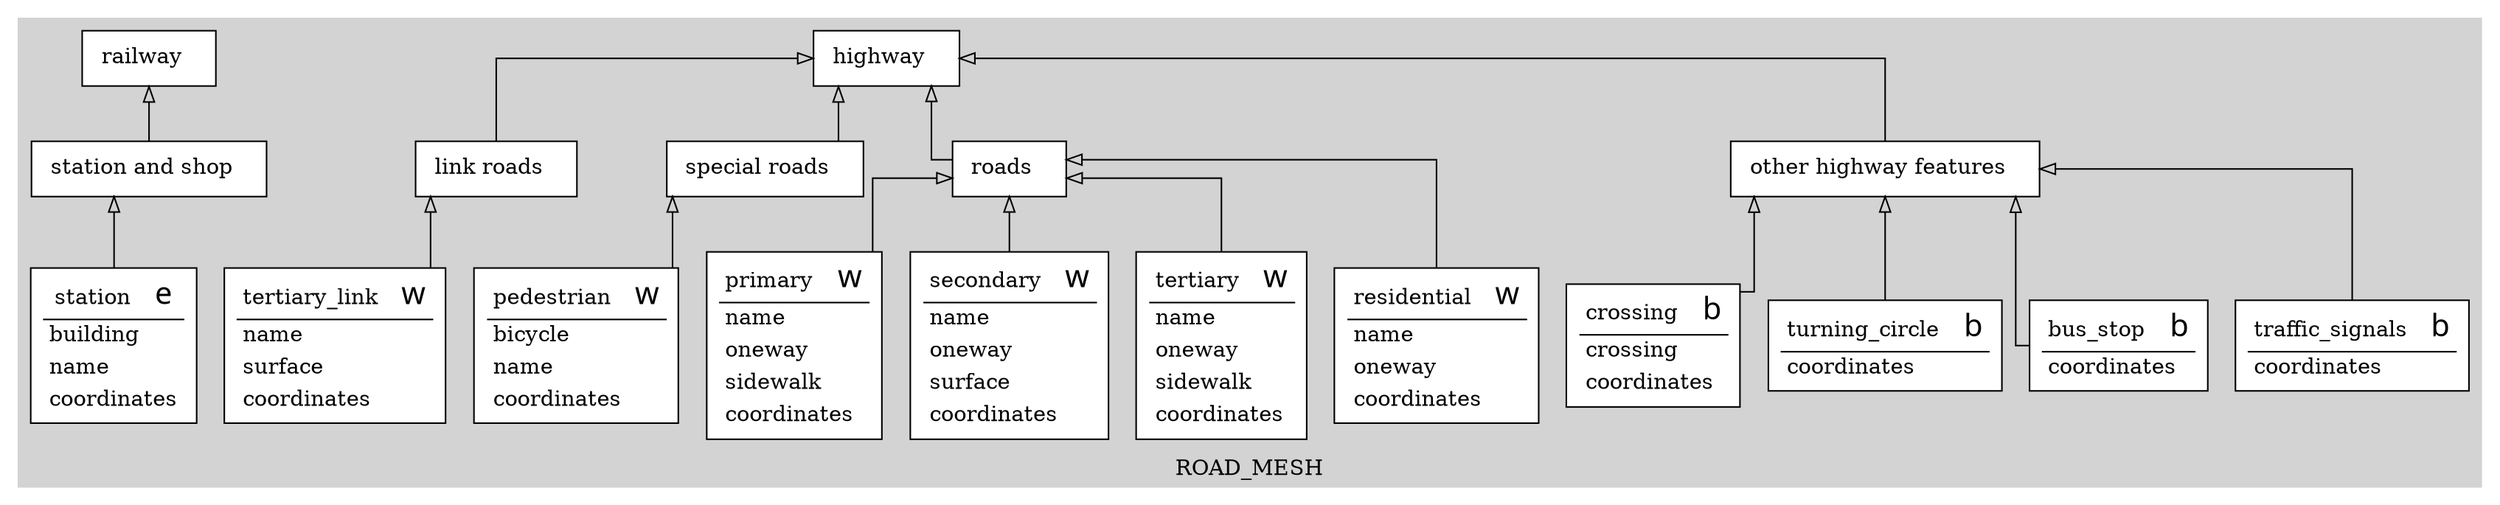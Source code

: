 digraph structs { 
	node [shape=box]
	subgraph cluster_ROAD_MESH {
		node [color=black style=filled]
		color=lightgrey style=filled
		label=ROAD_MESH
		0[style = "filled, bold" penwidth = "1" fillcolor="white" label=<
			<TABLE color="black" border="0">
			 <TR>
				<TD align="center"><font color="black">traffic_signals</font>  
				<font FACE="sigmoda" POINT-SIZE="20.0"> b</font></TD>
			</TR>
			<hr/>
			<TR>
				<TD align="left">coordinates</TD>
			 </TR>
			</TABLE>>]
		1[style = "filled, bold" penwidth = "1" fillcolor="white" label=<
			<TABLE color="black" border="0">
			 <TR>
				<TD align="center"><font color="black">highway</font>  </TD>
			</TR>
			</TABLE>>]
		2[style = "filled, bold" penwidth = "1" fillcolor="white" label=<
			<TABLE color="black" border="0">
			 <TR>
				<TD align="center"><font color="black">bus_stop</font>  
				<font FACE="sigmoda" POINT-SIZE="20.0"> b</font></TD>
			</TR>
			<hr/>
			<TR>
				<TD align="left">coordinates</TD>
			 </TR>
			</TABLE>>]
		3[style = "filled, bold" penwidth = "1" fillcolor="white" label=<
			<TABLE color="black" border="0">
			 <TR>
				<TD align="center"><font color="black">turning_circle</font>  
				<font FACE="sigmoda" POINT-SIZE="20.0"> b</font></TD>
			</TR>
			<hr/>
			<TR>
				<TD align="left">coordinates</TD>
			 </TR>
			</TABLE>>]
		4[style = "filled, bold" penwidth = "1" fillcolor="white" label=<
			<TABLE color="black" border="0">
			 <TR>
				<TD align="center"><font color="black">crossing</font>  
				<font FACE="sigmoda" POINT-SIZE="20.0"> b</font></TD>
			</TR>
			<hr/>
			<TR>
				<TD align="left">crossing</TD>
			 </TR>
			<TR>
				<TD align="left">coordinates</TD>
			 </TR>
			</TABLE>>]
		5[style = "filled, bold" penwidth = "1" fillcolor="white" label=<
			<TABLE color="black" border="0">
			 <TR>
				<TD align="center"><font color="black">residential</font>  
				<font FACE="sigmoda" POINT-SIZE="20.0"> w</font></TD>
			</TR>
			<hr/>
			<TR>
				<TD align="left">name</TD>
			 </TR>
			<TR>
				<TD align="left">oneway</TD>
			 </TR>
			<TR>
				<TD align="left">coordinates</TD>
			 </TR>
			</TABLE>>]
		6[style = "filled, bold" penwidth = "1" fillcolor="white" label=<
			<TABLE color="black" border="0">
			 <TR>
				<TD align="center"><font color="black">tertiary</font>  
				<font FACE="sigmoda" POINT-SIZE="20.0"> w</font></TD>
			</TR>
			<hr/>
			<TR>
				<TD align="left">name</TD>
			 </TR>
			<TR>
				<TD align="left">oneway</TD>
			 </TR>
			<TR>
				<TD align="left">sidewalk</TD>
			 </TR>
			<TR>
				<TD align="left">coordinates</TD>
			 </TR>
			</TABLE>>]
		7[style = "filled, bold" penwidth = "1" fillcolor="white" label=<
			<TABLE color="black" border="0">
			 <TR>
				<TD align="center"><font color="black">secondary</font>  
				<font FACE="sigmoda" POINT-SIZE="20.0"> w</font></TD>
			</TR>
			<hr/>
			<TR>
				<TD align="left">name</TD>
			 </TR>
			<TR>
				<TD align="left">oneway</TD>
			 </TR>
			<TR>
				<TD align="left">surface</TD>
			 </TR>
			<TR>
				<TD align="left">coordinates</TD>
			 </TR>
			</TABLE>>]
		8[style = "filled, bold" penwidth = "1" fillcolor="white" label=<
			<TABLE color="black" border="0">
			 <TR>
				<TD align="center"><font color="black">pedestrian</font>  
				<font FACE="sigmoda" POINT-SIZE="20.0"> w</font></TD>
			</TR>
			<hr/>
			<TR>
				<TD align="left">bicycle</TD>
			 </TR>
			<TR>
				<TD align="left">name</TD>
			 </TR>
			<TR>
				<TD align="left">coordinates</TD>
			 </TR>
			</TABLE>>]
		9[style = "filled, bold" penwidth = "1" fillcolor="white" label=<
			<TABLE color="black" border="0">
			 <TR>
				<TD align="center"><font color="black">primary</font>  
				<font FACE="sigmoda" POINT-SIZE="20.0"> w</font></TD>
			</TR>
			<hr/>
			<TR>
				<TD align="left">name</TD>
			 </TR>
			<TR>
				<TD align="left">oneway</TD>
			 </TR>
			<TR>
				<TD align="left">sidewalk</TD>
			 </TR>
			<TR>
				<TD align="left">coordinates</TD>
			 </TR>
			</TABLE>>]
		10[style = "filled, bold" penwidth = "1" fillcolor="white" label=<
			<TABLE color="black" border="0">
			 <TR>
				<TD align="center"><font color="black">tertiary_link</font>  
				<font FACE="sigmoda" POINT-SIZE="20.0"> w</font></TD>
			</TR>
			<hr/>
			<TR>
				<TD align="left">name</TD>
			 </TR>
			<TR>
				<TD align="left">surface</TD>
			 </TR>
			<TR>
				<TD align="left">coordinates</TD>
			 </TR>
			</TABLE>>]
		11[style = "filled, bold" penwidth = "1" fillcolor="white" label=<
			<TABLE color="black" border="0">
			 <TR>
				<TD align="center"><font color="black">station</font>  
				<font FACE="sigmoda" POINT-SIZE="20.0"> e</font></TD>
			</TR>
			<hr/>
			<TR>
				<TD align="left">building</TD>
			 </TR>
			<TR>
				<TD align="left">name</TD>
			 </TR>
			<TR>
				<TD align="left">coordinates</TD>
			 </TR>
			</TABLE>>]
		12[style = "filled, bold" penwidth = "1" fillcolor="white" label=<
			<TABLE color="black" border="0">
			 <TR>
				<TD align="center"><font color="black">railway</font>  </TD>
			</TR>
			</TABLE>>]
		13[style = "filled, bold" penwidth = "1" fillcolor="white" label=<
			<TABLE color="black" border="0">
			 <TR>
				<TD align="center"><font color="black">other highway features</font>  </TD>
			</TR>
			</TABLE>>]
		14[style = "filled, bold" penwidth = "1" fillcolor="white" label=<
			<TABLE color="black" border="0">
			 <TR>
				<TD align="center"><font color="black">roads</font>  </TD>
			</TR>
			</TABLE>>]
		15[style = "filled, bold" penwidth = "1" fillcolor="white" label=<
			<TABLE color="black" border="0">
			 <TR>
				<TD align="center"><font color="black">special roads</font>  </TD>
			</TR>
			</TABLE>>]
		16[style = "filled, bold" penwidth = "1" fillcolor="white" label=<
			<TABLE color="black" border="0">
			 <TR>
				<TD align="center"><font color="black">link roads</font>  </TD>
			</TR>
			</TABLE>>]
		17[style = "filled, bold" penwidth = "1" fillcolor="white" label=<
			<TABLE color="black" border="0">
			 <TR>
				<TD align="center"><font color="black">station and shop</font>  </TD>
			</TR>
			</TABLE>>]
	}
		0 -> 13[arrowhead=onormal]
		2 -> 13[arrowhead=onormal]
		3 -> 13[arrowhead=onormal]
		4 -> 13[arrowhead=onormal]
		5 -> 14[arrowhead=onormal]
		6 -> 14[arrowhead=onormal]
		7 -> 14[arrowhead=onormal]
		8 -> 15[arrowhead=onormal]
		9 -> 14[arrowhead=onormal]
		10 -> 16[arrowhead=onormal]
		11 -> 17[arrowhead=onormal]
		13 -> 1[arrowhead=onormal]
		14 -> 1[arrowhead=onormal]
		15 -> 1[arrowhead=onormal]
		16 -> 1[arrowhead=onormal]
		17 -> 12[arrowhead=onormal]
	rankdir=BT
	splines=ortho
}